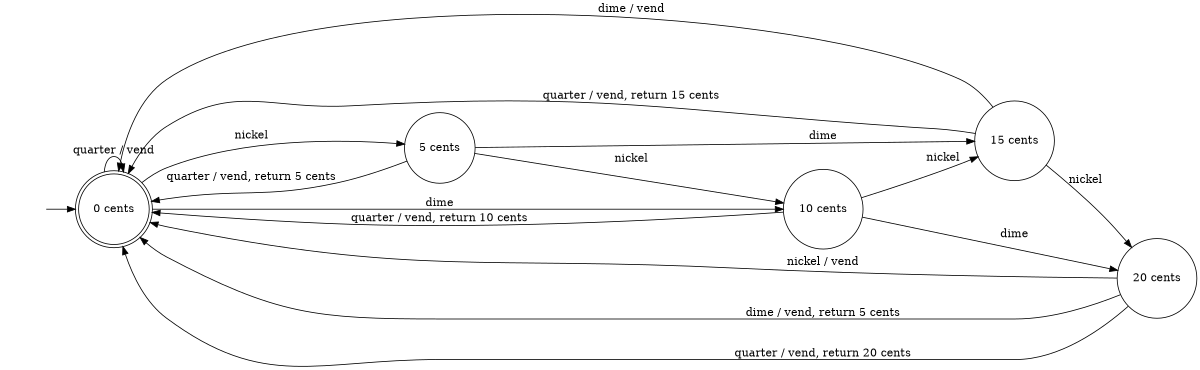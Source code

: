 # dot lab3.gv -T svg > lab3.svg
digraph finite_state_machine {
	rankdir=LR;
	size="8,5"
	node [shape = doublecircle]; "0 cents";
	node [shape = none]; " ";
	node [shape = circle];
	" " -> "0 cents";
	"0 cents" -> "5 cents" [ label = "nickel" ];
  "0 cents" -> "10 cents" [ label = "dime" ];
	"0 cents" -> "0 cents" [ label = "quarter / vend" ];
	"5 cents" -> "10 cents" [ label = "nickel" ];
  "5 cents" -> "15 cents" [ label = "dime" ];
	"5 cents" -> "0 cents" [ label = "quarter / vend, return 5 cents" ];
	"10 cents" -> "15 cents" [ label = "nickel" ];
  "10 cents" -> "20 cents" [ label = "dime" ];
	"10 cents" -> "0 cents" [ label = "quarter / vend, return 10 cents" ];
	"15 cents" -> "20 cents" [ label = "nickel" ];
  "15 cents" -> "0 cents" [ label = "dime / vend" ];
	"15 cents" -> "0 cents" [ label = "quarter / vend, return 15 cents" ];
	"20 cents" -> "0 cents" [ label = "nickel / vend" ];
  "20 cents" -> "0 cents" [ label = "dime / vend, return 5 cents" ];
	"20 cents" -> "0 cents" [ label = "quarter / vend, return 20 cents" ];
}

